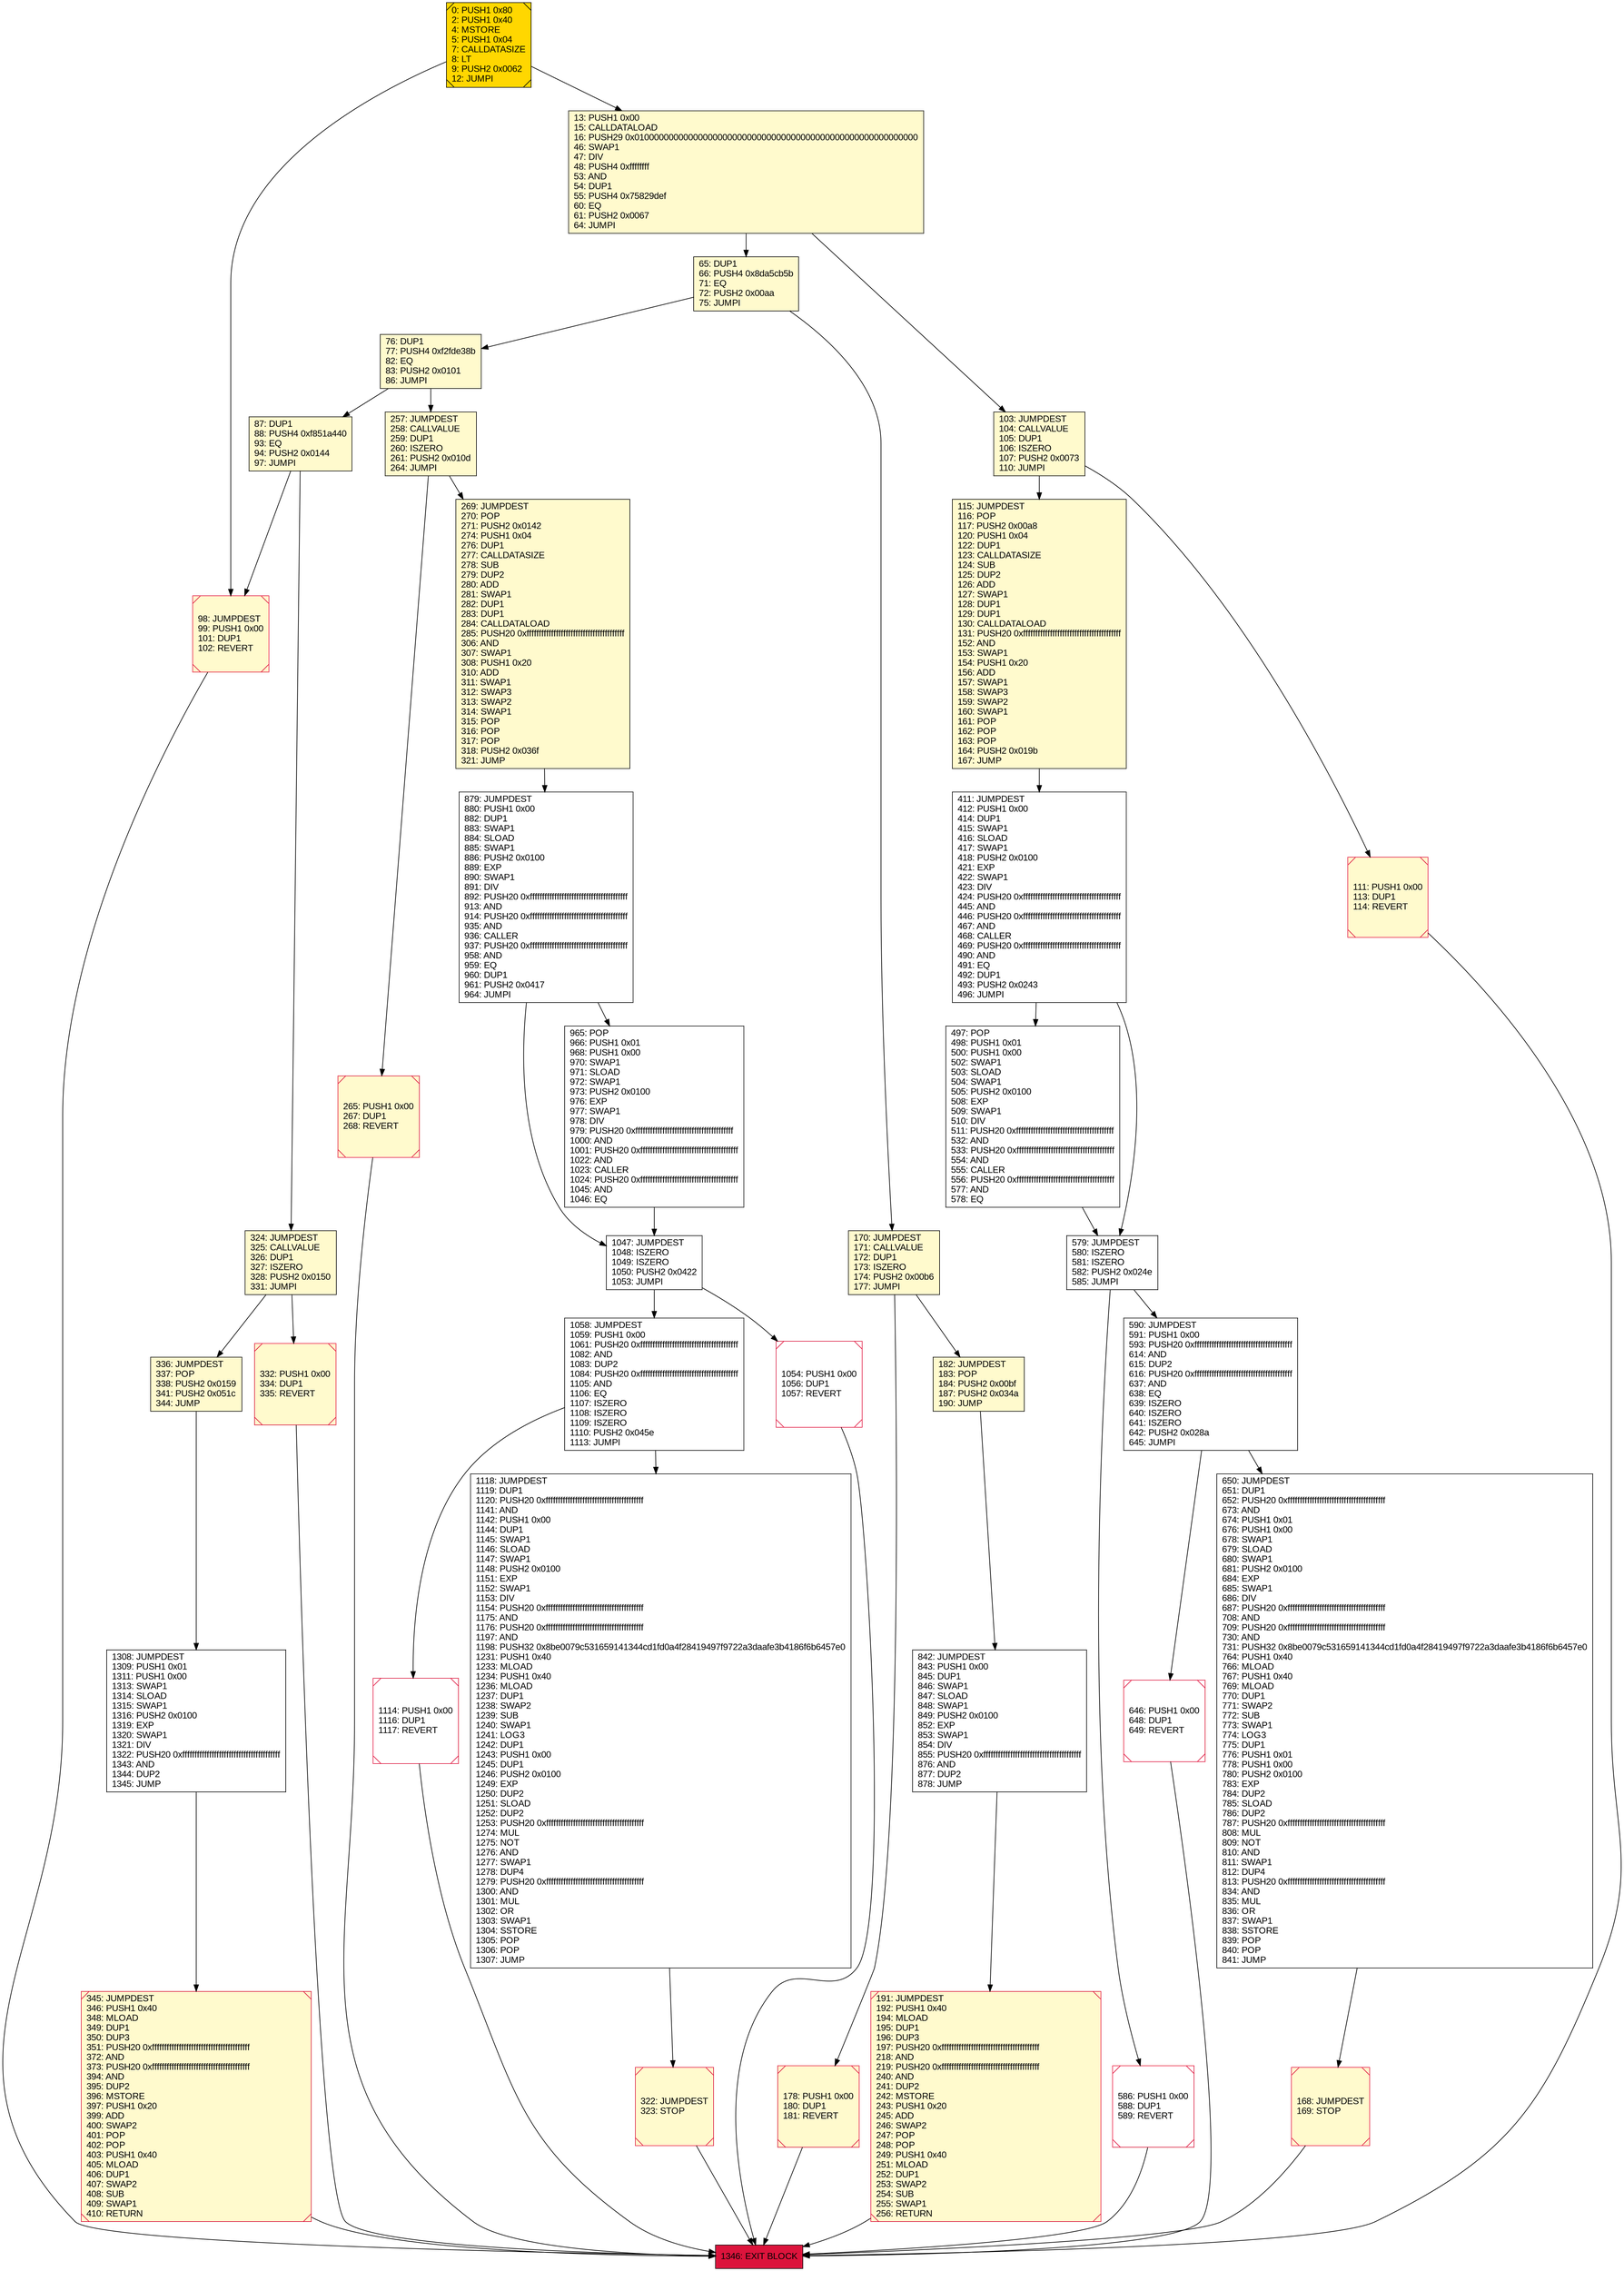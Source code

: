 digraph G {
bgcolor=transparent rankdir=UD;
node [shape=box style=filled color=black fillcolor=white fontname=arial fontcolor=black];
1308 [label="1308: JUMPDEST\l1309: PUSH1 0x01\l1311: PUSH1 0x00\l1313: SWAP1\l1314: SLOAD\l1315: SWAP1\l1316: PUSH2 0x0100\l1319: EXP\l1320: SWAP1\l1321: DIV\l1322: PUSH20 0xffffffffffffffffffffffffffffffffffffffff\l1343: AND\l1344: DUP2\l1345: JUMP\l" ];
965 [label="965: POP\l966: PUSH1 0x01\l968: PUSH1 0x00\l970: SWAP1\l971: SLOAD\l972: SWAP1\l973: PUSH2 0x0100\l976: EXP\l977: SWAP1\l978: DIV\l979: PUSH20 0xffffffffffffffffffffffffffffffffffffffff\l1000: AND\l1001: PUSH20 0xffffffffffffffffffffffffffffffffffffffff\l1022: AND\l1023: CALLER\l1024: PUSH20 0xffffffffffffffffffffffffffffffffffffffff\l1045: AND\l1046: EQ\l" ];
1346 [label="1346: EXIT BLOCK\l" fillcolor=crimson ];
411 [label="411: JUMPDEST\l412: PUSH1 0x00\l414: DUP1\l415: SWAP1\l416: SLOAD\l417: SWAP1\l418: PUSH2 0x0100\l421: EXP\l422: SWAP1\l423: DIV\l424: PUSH20 0xffffffffffffffffffffffffffffffffffffffff\l445: AND\l446: PUSH20 0xffffffffffffffffffffffffffffffffffffffff\l467: AND\l468: CALLER\l469: PUSH20 0xffffffffffffffffffffffffffffffffffffffff\l490: AND\l491: EQ\l492: DUP1\l493: PUSH2 0x0243\l496: JUMPI\l" ];
103 [label="103: JUMPDEST\l104: CALLVALUE\l105: DUP1\l106: ISZERO\l107: PUSH2 0x0073\l110: JUMPI\l" fillcolor=lemonchiffon ];
345 [label="345: JUMPDEST\l346: PUSH1 0x40\l348: MLOAD\l349: DUP1\l350: DUP3\l351: PUSH20 0xffffffffffffffffffffffffffffffffffffffff\l372: AND\l373: PUSH20 0xffffffffffffffffffffffffffffffffffffffff\l394: AND\l395: DUP2\l396: MSTORE\l397: PUSH1 0x20\l399: ADD\l400: SWAP2\l401: POP\l402: POP\l403: PUSH1 0x40\l405: MLOAD\l406: DUP1\l407: SWAP2\l408: SUB\l409: SWAP1\l410: RETURN\l" fillcolor=lemonchiffon shape=Msquare color=crimson ];
111 [label="111: PUSH1 0x00\l113: DUP1\l114: REVERT\l" fillcolor=lemonchiffon shape=Msquare color=crimson ];
170 [label="170: JUMPDEST\l171: CALLVALUE\l172: DUP1\l173: ISZERO\l174: PUSH2 0x00b6\l177: JUMPI\l" fillcolor=lemonchiffon ];
87 [label="87: DUP1\l88: PUSH4 0xf851a440\l93: EQ\l94: PUSH2 0x0144\l97: JUMPI\l" fillcolor=lemonchiffon ];
178 [label="178: PUSH1 0x00\l180: DUP1\l181: REVERT\l" fillcolor=lemonchiffon shape=Msquare color=crimson ];
322 [label="322: JUMPDEST\l323: STOP\l" fillcolor=lemonchiffon shape=Msquare color=crimson ];
65 [label="65: DUP1\l66: PUSH4 0x8da5cb5b\l71: EQ\l72: PUSH2 0x00aa\l75: JUMPI\l" fillcolor=lemonchiffon ];
336 [label="336: JUMPDEST\l337: POP\l338: PUSH2 0x0159\l341: PUSH2 0x051c\l344: JUMP\l" fillcolor=lemonchiffon ];
579 [label="579: JUMPDEST\l580: ISZERO\l581: ISZERO\l582: PUSH2 0x024e\l585: JUMPI\l" ];
182 [label="182: JUMPDEST\l183: POP\l184: PUSH2 0x00bf\l187: PUSH2 0x034a\l190: JUMP\l" fillcolor=lemonchiffon ];
257 [label="257: JUMPDEST\l258: CALLVALUE\l259: DUP1\l260: ISZERO\l261: PUSH2 0x010d\l264: JUMPI\l" fillcolor=lemonchiffon ];
1058 [label="1058: JUMPDEST\l1059: PUSH1 0x00\l1061: PUSH20 0xffffffffffffffffffffffffffffffffffffffff\l1082: AND\l1083: DUP2\l1084: PUSH20 0xffffffffffffffffffffffffffffffffffffffff\l1105: AND\l1106: EQ\l1107: ISZERO\l1108: ISZERO\l1109: ISZERO\l1110: PUSH2 0x045e\l1113: JUMPI\l" ];
0 [label="0: PUSH1 0x80\l2: PUSH1 0x40\l4: MSTORE\l5: PUSH1 0x04\l7: CALLDATASIZE\l8: LT\l9: PUSH2 0x0062\l12: JUMPI\l" fillcolor=lemonchiffon shape=Msquare fillcolor=gold ];
98 [label="98: JUMPDEST\l99: PUSH1 0x00\l101: DUP1\l102: REVERT\l" fillcolor=lemonchiffon shape=Msquare color=crimson ];
646 [label="646: PUSH1 0x00\l648: DUP1\l649: REVERT\l" shape=Msquare color=crimson ];
265 [label="265: PUSH1 0x00\l267: DUP1\l268: REVERT\l" fillcolor=lemonchiffon shape=Msquare color=crimson ];
586 [label="586: PUSH1 0x00\l588: DUP1\l589: REVERT\l" shape=Msquare color=crimson ];
191 [label="191: JUMPDEST\l192: PUSH1 0x40\l194: MLOAD\l195: DUP1\l196: DUP3\l197: PUSH20 0xffffffffffffffffffffffffffffffffffffffff\l218: AND\l219: PUSH20 0xffffffffffffffffffffffffffffffffffffffff\l240: AND\l241: DUP2\l242: MSTORE\l243: PUSH1 0x20\l245: ADD\l246: SWAP2\l247: POP\l248: POP\l249: PUSH1 0x40\l251: MLOAD\l252: DUP1\l253: SWAP2\l254: SUB\l255: SWAP1\l256: RETURN\l" fillcolor=lemonchiffon shape=Msquare color=crimson ];
1118 [label="1118: JUMPDEST\l1119: DUP1\l1120: PUSH20 0xffffffffffffffffffffffffffffffffffffffff\l1141: AND\l1142: PUSH1 0x00\l1144: DUP1\l1145: SWAP1\l1146: SLOAD\l1147: SWAP1\l1148: PUSH2 0x0100\l1151: EXP\l1152: SWAP1\l1153: DIV\l1154: PUSH20 0xffffffffffffffffffffffffffffffffffffffff\l1175: AND\l1176: PUSH20 0xffffffffffffffffffffffffffffffffffffffff\l1197: AND\l1198: PUSH32 0x8be0079c531659141344cd1fd0a4f28419497f9722a3daafe3b4186f6b6457e0\l1231: PUSH1 0x40\l1233: MLOAD\l1234: PUSH1 0x40\l1236: MLOAD\l1237: DUP1\l1238: SWAP2\l1239: SUB\l1240: SWAP1\l1241: LOG3\l1242: DUP1\l1243: PUSH1 0x00\l1245: DUP1\l1246: PUSH2 0x0100\l1249: EXP\l1250: DUP2\l1251: SLOAD\l1252: DUP2\l1253: PUSH20 0xffffffffffffffffffffffffffffffffffffffff\l1274: MUL\l1275: NOT\l1276: AND\l1277: SWAP1\l1278: DUP4\l1279: PUSH20 0xffffffffffffffffffffffffffffffffffffffff\l1300: AND\l1301: MUL\l1302: OR\l1303: SWAP1\l1304: SSTORE\l1305: POP\l1306: POP\l1307: JUMP\l" ];
332 [label="332: PUSH1 0x00\l334: DUP1\l335: REVERT\l" fillcolor=lemonchiffon shape=Msquare color=crimson ];
115 [label="115: JUMPDEST\l116: POP\l117: PUSH2 0x00a8\l120: PUSH1 0x04\l122: DUP1\l123: CALLDATASIZE\l124: SUB\l125: DUP2\l126: ADD\l127: SWAP1\l128: DUP1\l129: DUP1\l130: CALLDATALOAD\l131: PUSH20 0xffffffffffffffffffffffffffffffffffffffff\l152: AND\l153: SWAP1\l154: PUSH1 0x20\l156: ADD\l157: SWAP1\l158: SWAP3\l159: SWAP2\l160: SWAP1\l161: POP\l162: POP\l163: POP\l164: PUSH2 0x019b\l167: JUMP\l" fillcolor=lemonchiffon ];
497 [label="497: POP\l498: PUSH1 0x01\l500: PUSH1 0x00\l502: SWAP1\l503: SLOAD\l504: SWAP1\l505: PUSH2 0x0100\l508: EXP\l509: SWAP1\l510: DIV\l511: PUSH20 0xffffffffffffffffffffffffffffffffffffffff\l532: AND\l533: PUSH20 0xffffffffffffffffffffffffffffffffffffffff\l554: AND\l555: CALLER\l556: PUSH20 0xffffffffffffffffffffffffffffffffffffffff\l577: AND\l578: EQ\l" ];
76 [label="76: DUP1\l77: PUSH4 0xf2fde38b\l82: EQ\l83: PUSH2 0x0101\l86: JUMPI\l" fillcolor=lemonchiffon ];
1047 [label="1047: JUMPDEST\l1048: ISZERO\l1049: ISZERO\l1050: PUSH2 0x0422\l1053: JUMPI\l" ];
13 [label="13: PUSH1 0x00\l15: CALLDATALOAD\l16: PUSH29 0x0100000000000000000000000000000000000000000000000000000000\l46: SWAP1\l47: DIV\l48: PUSH4 0xffffffff\l53: AND\l54: DUP1\l55: PUSH4 0x75829def\l60: EQ\l61: PUSH2 0x0067\l64: JUMPI\l" fillcolor=lemonchiffon ];
650 [label="650: JUMPDEST\l651: DUP1\l652: PUSH20 0xffffffffffffffffffffffffffffffffffffffff\l673: AND\l674: PUSH1 0x01\l676: PUSH1 0x00\l678: SWAP1\l679: SLOAD\l680: SWAP1\l681: PUSH2 0x0100\l684: EXP\l685: SWAP1\l686: DIV\l687: PUSH20 0xffffffffffffffffffffffffffffffffffffffff\l708: AND\l709: PUSH20 0xffffffffffffffffffffffffffffffffffffffff\l730: AND\l731: PUSH32 0x8be0079c531659141344cd1fd0a4f28419497f9722a3daafe3b4186f6b6457e0\l764: PUSH1 0x40\l766: MLOAD\l767: PUSH1 0x40\l769: MLOAD\l770: DUP1\l771: SWAP2\l772: SUB\l773: SWAP1\l774: LOG3\l775: DUP1\l776: PUSH1 0x01\l778: PUSH1 0x00\l780: PUSH2 0x0100\l783: EXP\l784: DUP2\l785: SLOAD\l786: DUP2\l787: PUSH20 0xffffffffffffffffffffffffffffffffffffffff\l808: MUL\l809: NOT\l810: AND\l811: SWAP1\l812: DUP4\l813: PUSH20 0xffffffffffffffffffffffffffffffffffffffff\l834: AND\l835: MUL\l836: OR\l837: SWAP1\l838: SSTORE\l839: POP\l840: POP\l841: JUMP\l" ];
1114 [label="1114: PUSH1 0x00\l1116: DUP1\l1117: REVERT\l" shape=Msquare color=crimson ];
168 [label="168: JUMPDEST\l169: STOP\l" fillcolor=lemonchiffon shape=Msquare color=crimson ];
842 [label="842: JUMPDEST\l843: PUSH1 0x00\l845: DUP1\l846: SWAP1\l847: SLOAD\l848: SWAP1\l849: PUSH2 0x0100\l852: EXP\l853: SWAP1\l854: DIV\l855: PUSH20 0xffffffffffffffffffffffffffffffffffffffff\l876: AND\l877: DUP2\l878: JUMP\l" ];
324 [label="324: JUMPDEST\l325: CALLVALUE\l326: DUP1\l327: ISZERO\l328: PUSH2 0x0150\l331: JUMPI\l" fillcolor=lemonchiffon ];
269 [label="269: JUMPDEST\l270: POP\l271: PUSH2 0x0142\l274: PUSH1 0x04\l276: DUP1\l277: CALLDATASIZE\l278: SUB\l279: DUP2\l280: ADD\l281: SWAP1\l282: DUP1\l283: DUP1\l284: CALLDATALOAD\l285: PUSH20 0xffffffffffffffffffffffffffffffffffffffff\l306: AND\l307: SWAP1\l308: PUSH1 0x20\l310: ADD\l311: SWAP1\l312: SWAP3\l313: SWAP2\l314: SWAP1\l315: POP\l316: POP\l317: POP\l318: PUSH2 0x036f\l321: JUMP\l" fillcolor=lemonchiffon ];
590 [label="590: JUMPDEST\l591: PUSH1 0x00\l593: PUSH20 0xffffffffffffffffffffffffffffffffffffffff\l614: AND\l615: DUP2\l616: PUSH20 0xffffffffffffffffffffffffffffffffffffffff\l637: AND\l638: EQ\l639: ISZERO\l640: ISZERO\l641: ISZERO\l642: PUSH2 0x028a\l645: JUMPI\l" ];
879 [label="879: JUMPDEST\l880: PUSH1 0x00\l882: DUP1\l883: SWAP1\l884: SLOAD\l885: SWAP1\l886: PUSH2 0x0100\l889: EXP\l890: SWAP1\l891: DIV\l892: PUSH20 0xffffffffffffffffffffffffffffffffffffffff\l913: AND\l914: PUSH20 0xffffffffffffffffffffffffffffffffffffffff\l935: AND\l936: CALLER\l937: PUSH20 0xffffffffffffffffffffffffffffffffffffffff\l958: AND\l959: EQ\l960: DUP1\l961: PUSH2 0x0417\l964: JUMPI\l" ];
1054 [label="1054: PUSH1 0x00\l1056: DUP1\l1057: REVERT\l" shape=Msquare color=crimson ];
269 -> 879;
590 -> 650;
103 -> 111;
65 -> 170;
1308 -> 345;
111 -> 1346;
0 -> 13;
76 -> 257;
324 -> 332;
842 -> 191;
1047 -> 1058;
322 -> 1346;
182 -> 842;
411 -> 579;
336 -> 1308;
1058 -> 1114;
76 -> 87;
98 -> 1346;
586 -> 1346;
87 -> 324;
65 -> 76;
191 -> 1346;
332 -> 1346;
115 -> 411;
170 -> 182;
965 -> 1047;
87 -> 98;
1114 -> 1346;
0 -> 98;
170 -> 178;
650 -> 168;
345 -> 1346;
1058 -> 1118;
1047 -> 1054;
879 -> 1047;
257 -> 265;
178 -> 1346;
257 -> 269;
590 -> 646;
579 -> 590;
646 -> 1346;
324 -> 336;
265 -> 1346;
497 -> 579;
13 -> 65;
411 -> 497;
579 -> 586;
1118 -> 322;
103 -> 115;
1054 -> 1346;
168 -> 1346;
879 -> 965;
13 -> 103;
}